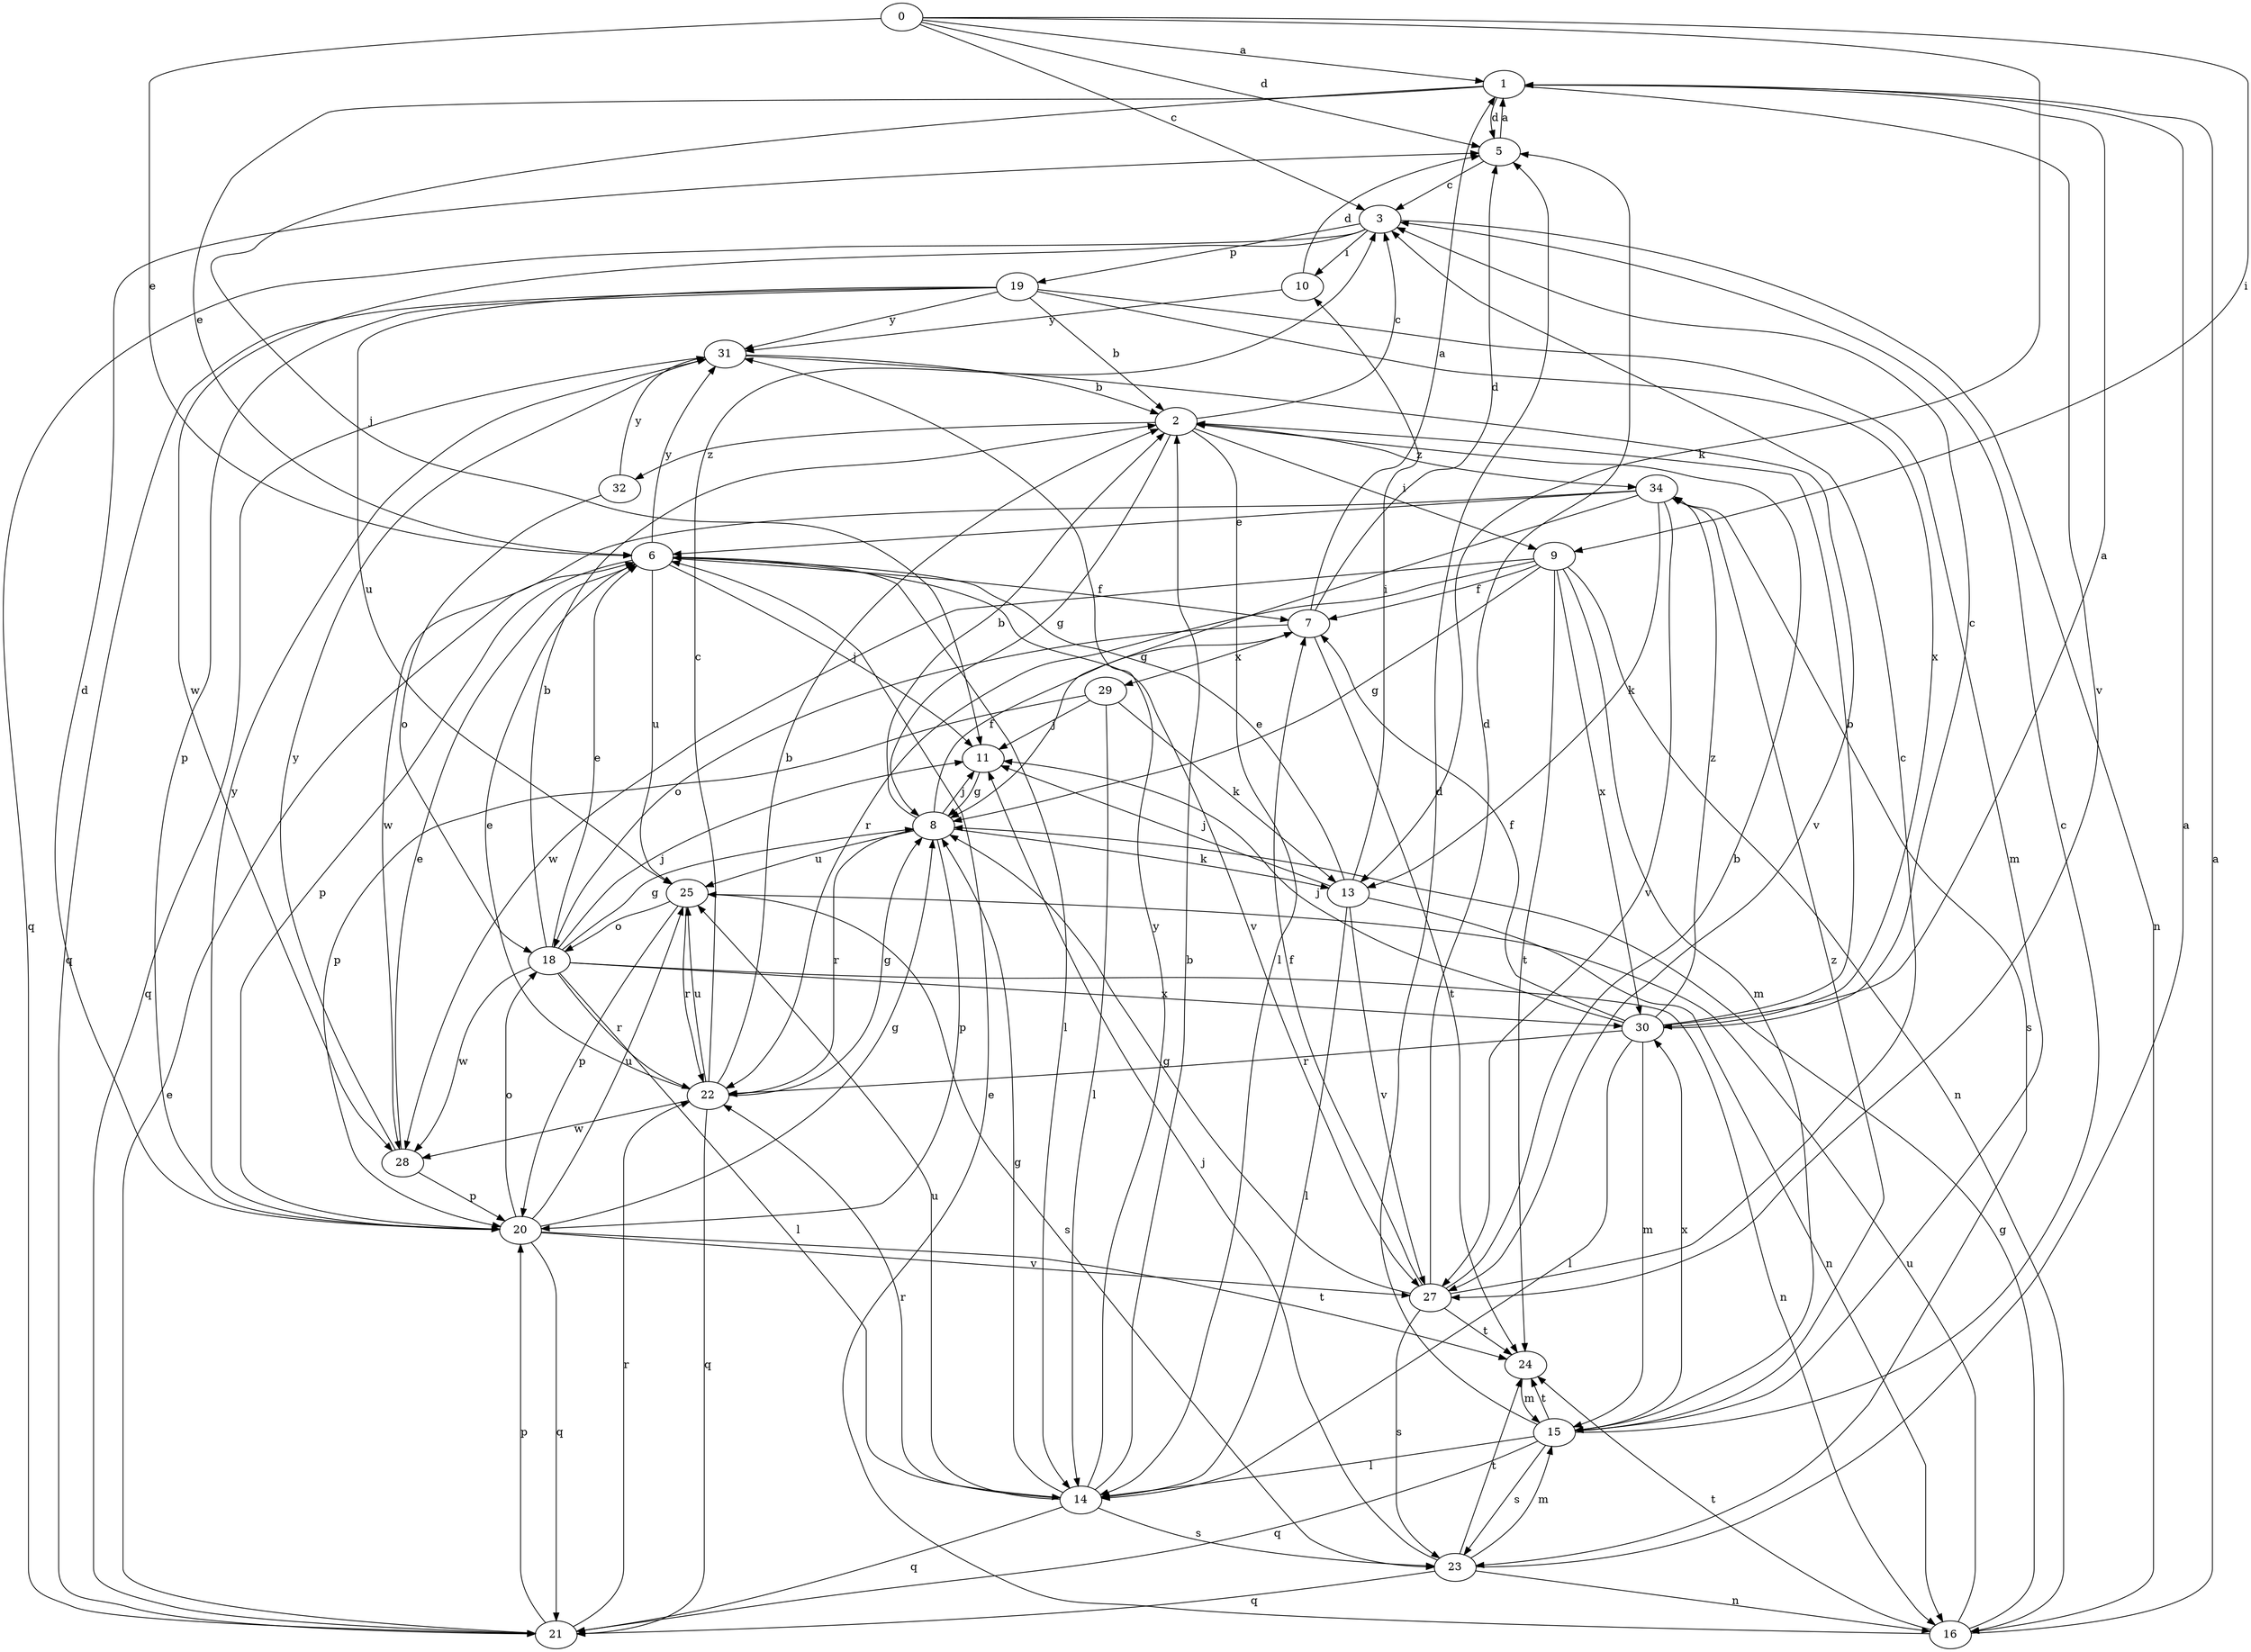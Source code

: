 strict digraph  {
0;
1;
2;
3;
5;
6;
7;
8;
9;
10;
11;
13;
14;
15;
16;
18;
19;
20;
21;
22;
23;
24;
25;
27;
28;
29;
30;
31;
32;
34;
0 -> 1  [label=a];
0 -> 3  [label=c];
0 -> 5  [label=d];
0 -> 6  [label=e];
0 -> 9  [label=i];
0 -> 13  [label=k];
1 -> 5  [label=d];
1 -> 6  [label=e];
1 -> 11  [label=j];
1 -> 27  [label=v];
2 -> 3  [label=c];
2 -> 8  [label=g];
2 -> 9  [label=i];
2 -> 14  [label=l];
2 -> 32  [label=z];
2 -> 34  [label=z];
3 -> 10  [label=i];
3 -> 16  [label=n];
3 -> 19  [label=p];
3 -> 21  [label=q];
3 -> 28  [label=w];
5 -> 1  [label=a];
5 -> 3  [label=c];
6 -> 7  [label=f];
6 -> 11  [label=j];
6 -> 14  [label=l];
6 -> 20  [label=p];
6 -> 25  [label=u];
6 -> 27  [label=v];
6 -> 31  [label=y];
7 -> 1  [label=a];
7 -> 5  [label=d];
7 -> 18  [label=o];
7 -> 24  [label=t];
7 -> 29  [label=x];
8 -> 2  [label=b];
8 -> 7  [label=f];
8 -> 11  [label=j];
8 -> 13  [label=k];
8 -> 20  [label=p];
8 -> 22  [label=r];
8 -> 25  [label=u];
9 -> 7  [label=f];
9 -> 8  [label=g];
9 -> 15  [label=m];
9 -> 16  [label=n];
9 -> 22  [label=r];
9 -> 24  [label=t];
9 -> 28  [label=w];
9 -> 30  [label=x];
10 -> 5  [label=d];
10 -> 31  [label=y];
11 -> 8  [label=g];
13 -> 6  [label=e];
13 -> 10  [label=i];
13 -> 11  [label=j];
13 -> 14  [label=l];
13 -> 16  [label=n];
13 -> 27  [label=v];
14 -> 2  [label=b];
14 -> 8  [label=g];
14 -> 21  [label=q];
14 -> 22  [label=r];
14 -> 23  [label=s];
14 -> 25  [label=u];
14 -> 31  [label=y];
15 -> 3  [label=c];
15 -> 5  [label=d];
15 -> 14  [label=l];
15 -> 21  [label=q];
15 -> 23  [label=s];
15 -> 24  [label=t];
15 -> 30  [label=x];
15 -> 34  [label=z];
16 -> 1  [label=a];
16 -> 6  [label=e];
16 -> 8  [label=g];
16 -> 24  [label=t];
16 -> 25  [label=u];
18 -> 2  [label=b];
18 -> 6  [label=e];
18 -> 8  [label=g];
18 -> 11  [label=j];
18 -> 14  [label=l];
18 -> 16  [label=n];
18 -> 22  [label=r];
18 -> 28  [label=w];
18 -> 30  [label=x];
19 -> 2  [label=b];
19 -> 15  [label=m];
19 -> 20  [label=p];
19 -> 21  [label=q];
19 -> 25  [label=u];
19 -> 30  [label=x];
19 -> 31  [label=y];
20 -> 5  [label=d];
20 -> 8  [label=g];
20 -> 18  [label=o];
20 -> 21  [label=q];
20 -> 24  [label=t];
20 -> 25  [label=u];
20 -> 27  [label=v];
20 -> 31  [label=y];
21 -> 6  [label=e];
21 -> 20  [label=p];
21 -> 22  [label=r];
22 -> 2  [label=b];
22 -> 3  [label=c];
22 -> 6  [label=e];
22 -> 8  [label=g];
22 -> 21  [label=q];
22 -> 25  [label=u];
22 -> 28  [label=w];
23 -> 1  [label=a];
23 -> 11  [label=j];
23 -> 15  [label=m];
23 -> 16  [label=n];
23 -> 21  [label=q];
23 -> 24  [label=t];
24 -> 15  [label=m];
25 -> 18  [label=o];
25 -> 20  [label=p];
25 -> 22  [label=r];
25 -> 23  [label=s];
27 -> 2  [label=b];
27 -> 3  [label=c];
27 -> 5  [label=d];
27 -> 7  [label=f];
27 -> 8  [label=g];
27 -> 23  [label=s];
27 -> 24  [label=t];
28 -> 6  [label=e];
28 -> 20  [label=p];
28 -> 31  [label=y];
29 -> 11  [label=j];
29 -> 13  [label=k];
29 -> 14  [label=l];
29 -> 20  [label=p];
30 -> 1  [label=a];
30 -> 2  [label=b];
30 -> 3  [label=c];
30 -> 7  [label=f];
30 -> 11  [label=j];
30 -> 14  [label=l];
30 -> 15  [label=m];
30 -> 22  [label=r];
30 -> 34  [label=z];
31 -> 2  [label=b];
31 -> 21  [label=q];
31 -> 27  [label=v];
32 -> 18  [label=o];
32 -> 31  [label=y];
34 -> 6  [label=e];
34 -> 8  [label=g];
34 -> 13  [label=k];
34 -> 23  [label=s];
34 -> 27  [label=v];
34 -> 28  [label=w];
}

